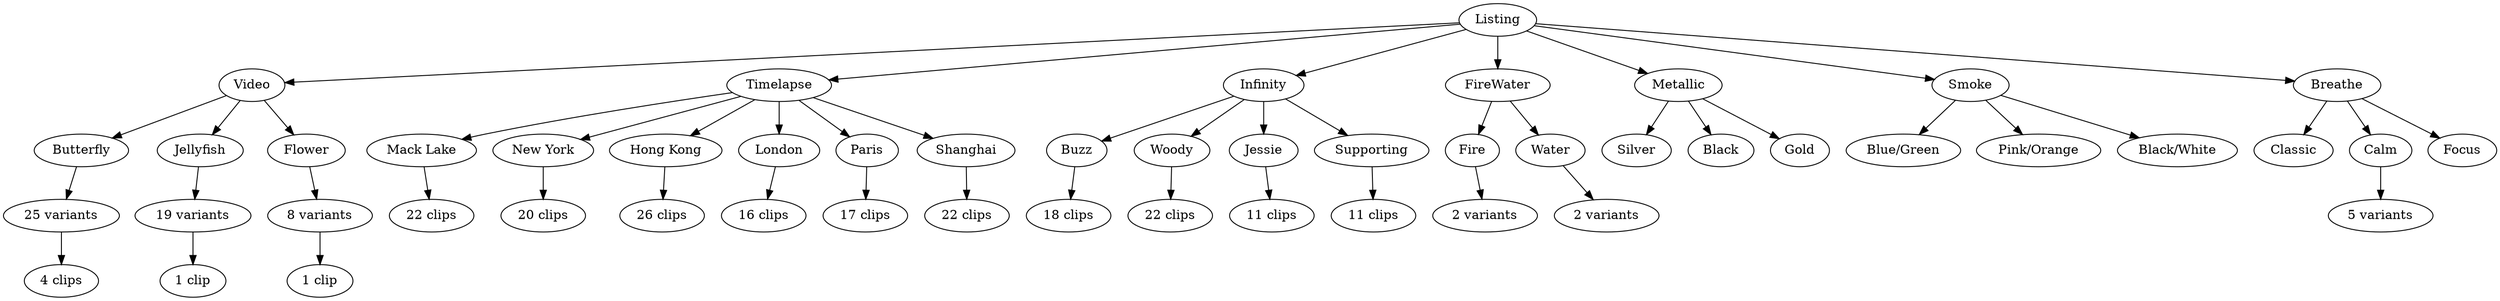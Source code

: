 digraph Motion {
    MackLake [ label = "Mack Lake" ]
    NewYork  [ label = "New York"  ]
    HongKong [ label = "Hong Kong" ]
    
    butterfly_variant_count [ label = "25 variants" ]
    jellyfish_variant_count [ label = "19 variants" ]
    flower_variant_count    [ label =  "8 variants" ]
    
    butterfly_clip_count [ label = "4 clips" ]
    jellyfish_clip_count [ label = "1 clip"  ]
    flower_clip_count    [ label = "1 clip"  ]
    
    macklake_clip_count [ label = "22 clips" ]
    newyork_clip_count  [ label = "20 clips" ]
    hongkong_clip_count [ label = "26 clips" ]
    london_clip_count   [ label = "16 clips" ]
    paris_clip_count    [ label = "17 clips" ]
    shanghai_clip_count [ label = "22 clips" ]
    
    buzz_clip_count       [ label = "18 clips" ]
    woody_clip_count      [ label = "22 clips" ]
    jessie_clip_count     [ label = "11 clips" ]
    supporting_clip_count [ label = "11 clips" ]
    
    fire_variant_count  [ label = "2 variants" ]
    water_variant_count [ label = "2 variants" ]
    
    calm_variant_count [ label = "5 variants" ]
    
    Listing -> {Video, Timelapse, Infinity, FireWater, Metallic, Smoke, Breathe}
        Video -> {Butterfly, Jellyfish, Flower}
            Butterfly -> butterfly_variant_count -> butterfly_clip_count
            Jellyfish -> jellyfish_variant_count -> jellyfish_clip_count
            Flower -> flower_variant_count -> flower_clip_count
        Timelapse -> {MackLake, NewYork, HongKong, London, Paris, Shanghai}
            MackLake -> macklake_clip_count
            NewYork -> newyork_clip_count
            HongKong -> hongkong_clip_count
            London -> london_clip_count
            Paris -> paris_clip_count
            Shanghai -> shanghai_clip_count
        Infinity -> {Buzz, Woody, Jessie, Supporting}
            Buzz -> buzz_clip_count
            Woody -> woody_clip_count
            Jessie -> jessie_clip_count
            Supporting -> supporting_clip_count
        FireWater -> {Fire, Water}
            Fire -> fire_variant_count
            Water -> water_variant_count
        Metallic -> {Silver, Black, Gold}
        Smoke -> {"Blue/Green", "Pink/Orange", "Black/White"}
        Breathe -> {Classic, Calm, Focus}
            Calm -> calm_variant_count
}
